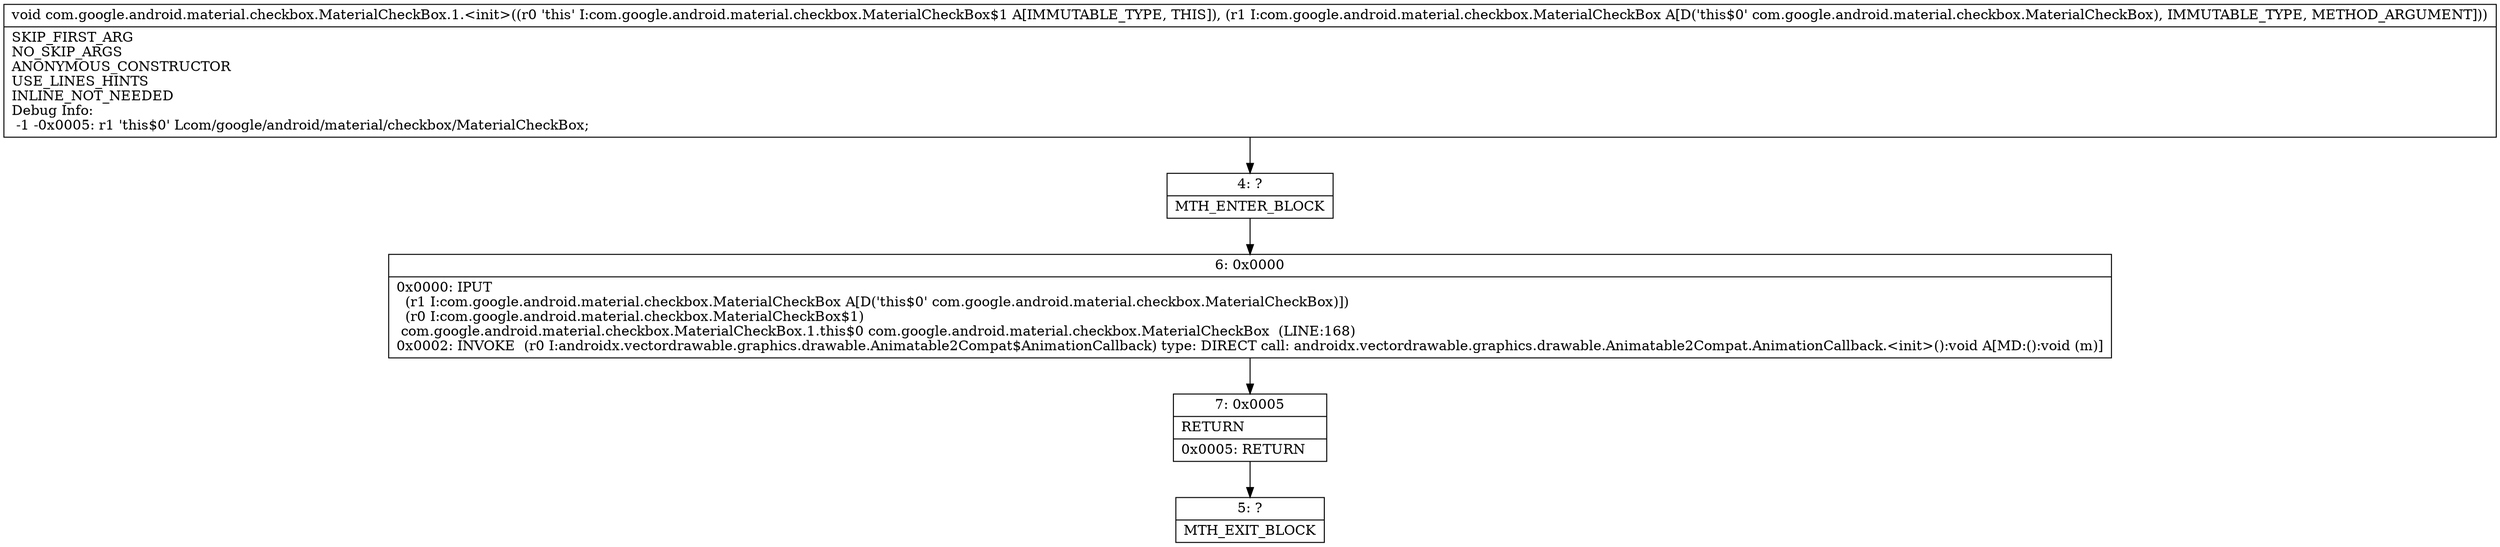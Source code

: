 digraph "CFG forcom.google.android.material.checkbox.MaterialCheckBox.1.\<init\>(Lcom\/google\/android\/material\/checkbox\/MaterialCheckBox;)V" {
Node_4 [shape=record,label="{4\:\ ?|MTH_ENTER_BLOCK\l}"];
Node_6 [shape=record,label="{6\:\ 0x0000|0x0000: IPUT  \l  (r1 I:com.google.android.material.checkbox.MaterialCheckBox A[D('this$0' com.google.android.material.checkbox.MaterialCheckBox)])\l  (r0 I:com.google.android.material.checkbox.MaterialCheckBox$1)\l com.google.android.material.checkbox.MaterialCheckBox.1.this$0 com.google.android.material.checkbox.MaterialCheckBox  (LINE:168)\l0x0002: INVOKE  (r0 I:androidx.vectordrawable.graphics.drawable.Animatable2Compat$AnimationCallback) type: DIRECT call: androidx.vectordrawable.graphics.drawable.Animatable2Compat.AnimationCallback.\<init\>():void A[MD:():void (m)]\l}"];
Node_7 [shape=record,label="{7\:\ 0x0005|RETURN\l|0x0005: RETURN   \l}"];
Node_5 [shape=record,label="{5\:\ ?|MTH_EXIT_BLOCK\l}"];
MethodNode[shape=record,label="{void com.google.android.material.checkbox.MaterialCheckBox.1.\<init\>((r0 'this' I:com.google.android.material.checkbox.MaterialCheckBox$1 A[IMMUTABLE_TYPE, THIS]), (r1 I:com.google.android.material.checkbox.MaterialCheckBox A[D('this$0' com.google.android.material.checkbox.MaterialCheckBox), IMMUTABLE_TYPE, METHOD_ARGUMENT]))  | SKIP_FIRST_ARG\lNO_SKIP_ARGS\lANONYMOUS_CONSTRUCTOR\lUSE_LINES_HINTS\lINLINE_NOT_NEEDED\lDebug Info:\l  \-1 \-0x0005: r1 'this$0' Lcom\/google\/android\/material\/checkbox\/MaterialCheckBox;\l}"];
MethodNode -> Node_4;Node_4 -> Node_6;
Node_6 -> Node_7;
Node_7 -> Node_5;
}

